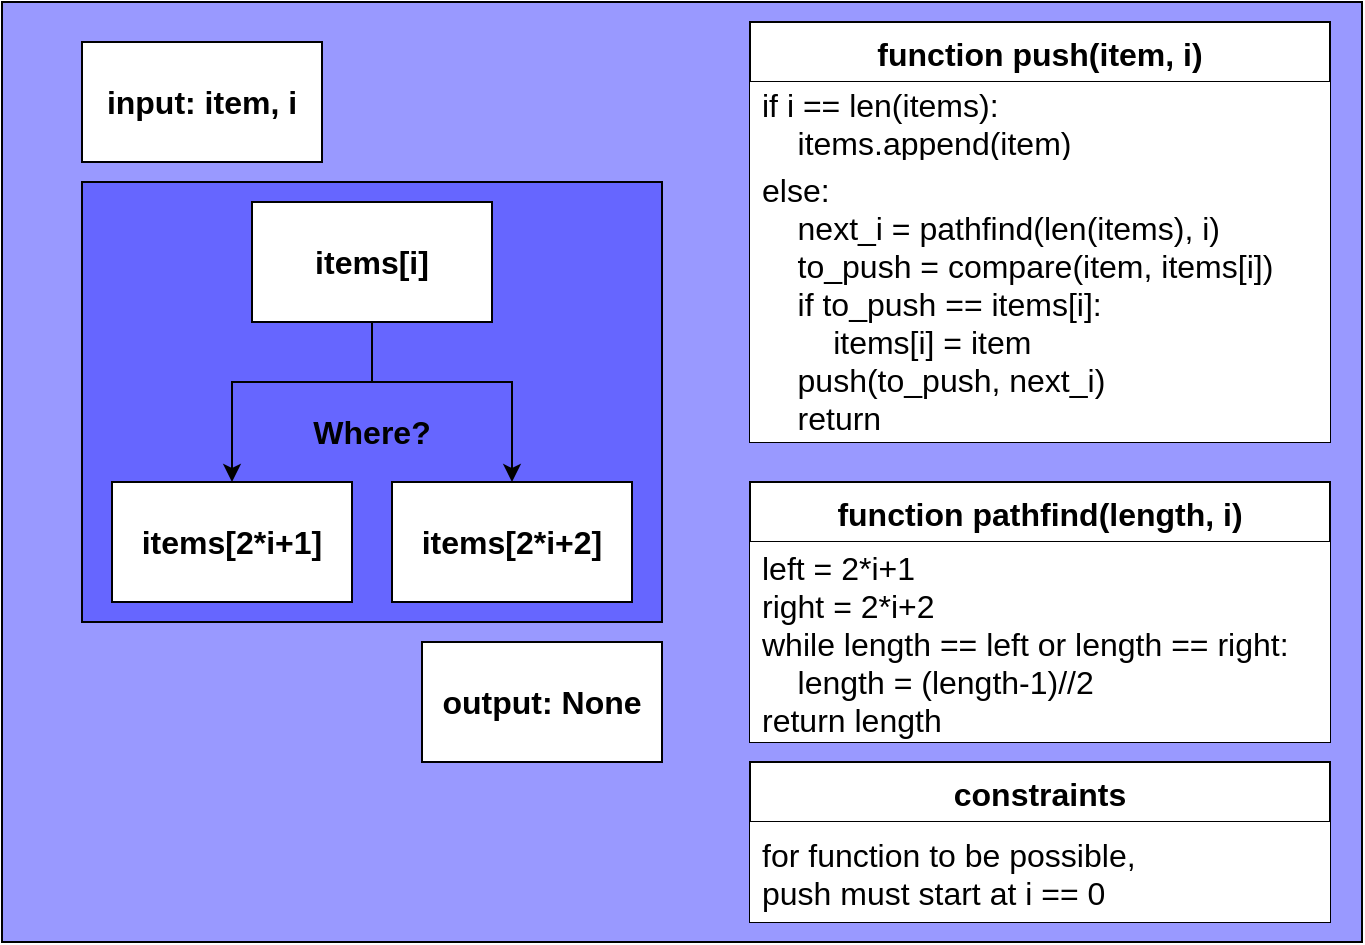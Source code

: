 <mxfile version="15.4.0" type="device"><diagram id="wDUa0s4AWXcSrA0S9aMg" name="페이지-1"><mxGraphModel dx="928" dy="805" grid="1" gridSize="10" guides="1" tooltips="1" connect="1" arrows="1" fold="1" page="1" pageScale="1" pageWidth="827" pageHeight="1169" math="0" shadow="0"><root><mxCell id="0"/><mxCell id="1" parent="0"/><mxCell id="Y-8RDPMsWlqZgzkpaBA2-32" value="" style="rounded=0;whiteSpace=wrap;html=1;fontSize=16;fillColor=#9999FF;" vertex="1" parent="1"><mxGeometry x="40" y="40" width="680" height="470" as="geometry"/></mxCell><mxCell id="Y-8RDPMsWlqZgzkpaBA2-39" value="function push(item, i)" style="swimlane;fontStyle=1;childLayout=stackLayout;horizontal=1;startSize=30;horizontalStack=0;resizeParent=1;resizeParentMax=0;resizeLast=0;collapsible=1;marginBottom=0;fontSize=16;fillColor=#FFFFFF;" vertex="1" parent="1"><mxGeometry x="414" y="50" width="290" height="210" as="geometry"/></mxCell><mxCell id="Y-8RDPMsWlqZgzkpaBA2-40" value="if i == len(items):&#10;    items.append(item)" style="text;strokeColor=none;fillColor=#FFFFFF;align=left;verticalAlign=middle;spacingLeft=4;spacingRight=4;overflow=hidden;points=[[0,0.5],[1,0.5]];portConstraint=eastwest;rotatable=0;fontSize=16;fontStyle=0" vertex="1" parent="Y-8RDPMsWlqZgzkpaBA2-39"><mxGeometry y="30" width="290" height="40" as="geometry"/></mxCell><mxCell id="Y-8RDPMsWlqZgzkpaBA2-41" value="else:&#10;    next_i = pathfind(len(items), i)&#10;    to_push = compare(item, items[i])&#10;    if to_push == items[i]:&#10;        items[i] = item&#10;    push(to_push, next_i)&#10;    return" style="text;strokeColor=none;fillColor=#FFFFFF;align=left;verticalAlign=middle;spacingLeft=4;spacingRight=4;overflow=hidden;points=[[0,0.5],[1,0.5]];portConstraint=eastwest;rotatable=0;fontSize=16;fontStyle=0" vertex="1" parent="Y-8RDPMsWlqZgzkpaBA2-39"><mxGeometry y="70" width="290" height="140" as="geometry"/></mxCell><mxCell id="Y-8RDPMsWlqZgzkpaBA2-44" value="&lt;b&gt;input: item, i&lt;/b&gt;" style="rounded=0;whiteSpace=wrap;html=1;fontSize=16;fillColor=#FFFFFF;" vertex="1" parent="1"><mxGeometry x="80" y="60" width="120" height="60" as="geometry"/></mxCell><mxCell id="Y-8RDPMsWlqZgzkpaBA2-45" value="" style="group" vertex="1" connectable="0" parent="1"><mxGeometry x="80" y="130" width="290" height="220" as="geometry"/></mxCell><mxCell id="Y-8RDPMsWlqZgzkpaBA2-43" value="" style="rounded=0;whiteSpace=wrap;html=1;fontSize=16;fillColor=#6666FF;" vertex="1" parent="Y-8RDPMsWlqZgzkpaBA2-45"><mxGeometry width="290" height="220" as="geometry"/></mxCell><mxCell id="Y-8RDPMsWlqZgzkpaBA2-33" value="&lt;b&gt;items[i]&lt;/b&gt;" style="rounded=0;whiteSpace=wrap;html=1;fontSize=16;fillColor=#FFFFFF;" vertex="1" parent="Y-8RDPMsWlqZgzkpaBA2-45"><mxGeometry x="85" y="10" width="120" height="60" as="geometry"/></mxCell><mxCell id="Y-8RDPMsWlqZgzkpaBA2-34" value="&lt;b&gt;items[2*i+1]&lt;/b&gt;" style="rounded=0;whiteSpace=wrap;html=1;fontSize=16;fillColor=#FFFFFF;" vertex="1" parent="Y-8RDPMsWlqZgzkpaBA2-45"><mxGeometry x="15" y="150" width="120" height="60" as="geometry"/></mxCell><mxCell id="Y-8RDPMsWlqZgzkpaBA2-35" value="&lt;b&gt;items[2*i+2]&lt;/b&gt;" style="rounded=0;whiteSpace=wrap;html=1;fontSize=16;fillColor=#FFFFFF;" vertex="1" parent="Y-8RDPMsWlqZgzkpaBA2-45"><mxGeometry x="155" y="150" width="120" height="60" as="geometry"/></mxCell><mxCell id="Y-8RDPMsWlqZgzkpaBA2-36" value="" style="endArrow=classic;html=1;rounded=0;fontSize=16;edgeStyle=orthogonalEdgeStyle;entryX=0.5;entryY=0;entryDx=0;entryDy=0;" edge="1" parent="Y-8RDPMsWlqZgzkpaBA2-45" target="Y-8RDPMsWlqZgzkpaBA2-34"><mxGeometry width="50" height="50" relative="1" as="geometry"><mxPoint x="145" y="70" as="sourcePoint"/><mxPoint x="75" y="140" as="targetPoint"/><Array as="points"><mxPoint x="145" y="100"/><mxPoint x="75" y="100"/></Array></mxGeometry></mxCell><mxCell id="Y-8RDPMsWlqZgzkpaBA2-37" value="" style="endArrow=classic;html=1;rounded=0;fontSize=16;edgeStyle=orthogonalEdgeStyle;exitX=0.5;exitY=1;exitDx=0;exitDy=0;" edge="1" parent="Y-8RDPMsWlqZgzkpaBA2-45" source="Y-8RDPMsWlqZgzkpaBA2-33"><mxGeometry width="50" height="50" relative="1" as="geometry"><mxPoint x="165" y="90" as="sourcePoint"/><mxPoint x="215" y="150" as="targetPoint"/><Array as="points"><mxPoint x="145" y="100"/><mxPoint x="215" y="100"/></Array></mxGeometry></mxCell><mxCell id="Y-8RDPMsWlqZgzkpaBA2-38" value="&lt;b&gt;Where?&lt;/b&gt;" style="text;html=1;strokeColor=none;fillColor=none;align=center;verticalAlign=middle;whiteSpace=wrap;rounded=0;fontSize=16;" vertex="1" parent="Y-8RDPMsWlqZgzkpaBA2-45"><mxGeometry x="115" y="110" width="60" height="30" as="geometry"/></mxCell><mxCell id="Y-8RDPMsWlqZgzkpaBA2-46" value="function pathfind(length, i)" style="swimlane;fontStyle=1;childLayout=stackLayout;horizontal=1;startSize=30;horizontalStack=0;resizeParent=1;resizeParentMax=0;resizeLast=0;collapsible=1;marginBottom=0;fontSize=16;fillColor=#FFFFFF;" vertex="1" parent="1"><mxGeometry x="414" y="280" width="290" height="130" as="geometry"/></mxCell><mxCell id="Y-8RDPMsWlqZgzkpaBA2-47" value="left = 2*i+1&#10;right = 2*i+2&#10;while length == left or length == right:&#10;    length = (length-1)//2&#10;return length" style="text;strokeColor=none;fillColor=#FFFFFF;align=left;verticalAlign=middle;spacingLeft=4;spacingRight=4;overflow=hidden;points=[[0,0.5],[1,0.5]];portConstraint=eastwest;rotatable=0;fontSize=16;fontStyle=0" vertex="1" parent="Y-8RDPMsWlqZgzkpaBA2-46"><mxGeometry y="30" width="290" height="100" as="geometry"/></mxCell><mxCell id="Y-8RDPMsWlqZgzkpaBA2-49" value="constraints" style="swimlane;fontStyle=1;childLayout=stackLayout;horizontal=1;startSize=30;horizontalStack=0;resizeParent=1;resizeParentMax=0;resizeLast=0;collapsible=1;marginBottom=0;fontSize=16;fillColor=#FFFFFF;" vertex="1" parent="1"><mxGeometry x="414" y="420" width="290" height="80" as="geometry"/></mxCell><mxCell id="Y-8RDPMsWlqZgzkpaBA2-50" value="for function to be possible, &#10;push must start at i == 0" style="text;strokeColor=none;fillColor=#FFFFFF;align=left;verticalAlign=middle;spacingLeft=4;spacingRight=4;overflow=hidden;points=[[0,0.5],[1,0.5]];portConstraint=eastwest;rotatable=0;fontSize=16;fontStyle=0" vertex="1" parent="Y-8RDPMsWlqZgzkpaBA2-49"><mxGeometry y="30" width="290" height="50" as="geometry"/></mxCell><mxCell id="Y-8RDPMsWlqZgzkpaBA2-51" value="&lt;b&gt;output: None&lt;/b&gt;" style="rounded=0;whiteSpace=wrap;html=1;fontSize=16;fillColor=#FFFFFF;" vertex="1" parent="1"><mxGeometry x="250" y="360" width="120" height="60" as="geometry"/></mxCell></root></mxGraphModel></diagram></mxfile>